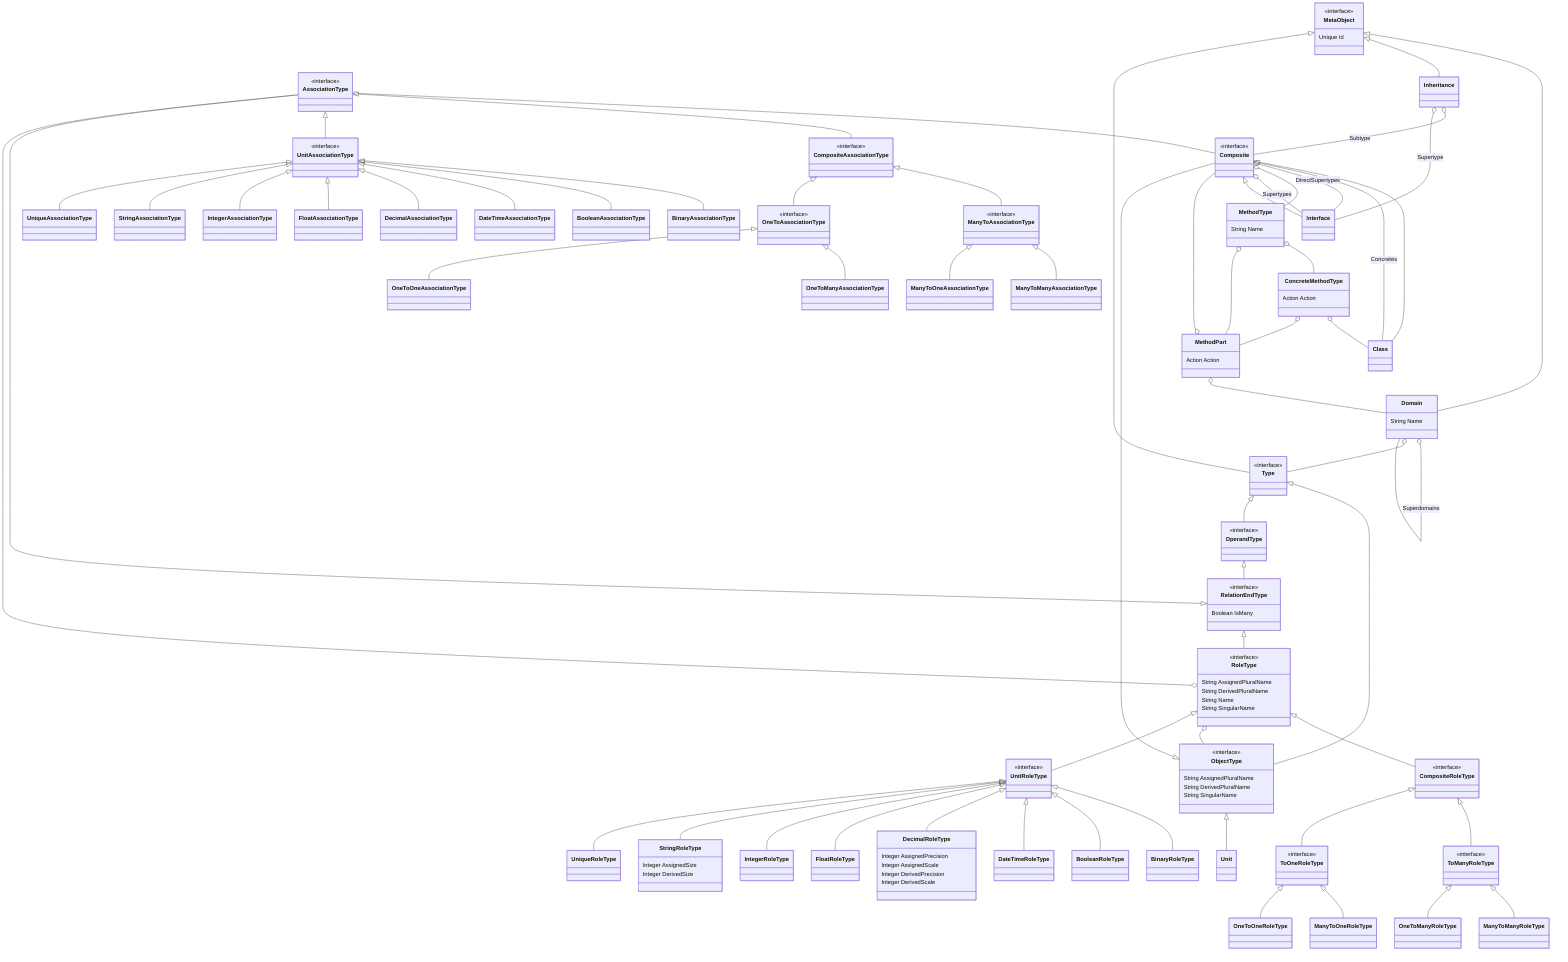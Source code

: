 classDiagram
    class AssociationType
    <<interface>> AssociationType
    RelationEndType <|-- AssociationType
    AssociationType o-- Composite
    class BinaryAssociationType
    UnitAssociationType <|-- BinaryAssociationType
    class BinaryRoleType
    UnitRoleType <|-- BinaryRoleType
    class BooleanAssociationType
    UnitAssociationType <|-- BooleanAssociationType
    class BooleanRoleType
    UnitRoleType <|-- BooleanRoleType
    class Class
    Composite <|-- Class
    class Composite
    <<interface>> Composite
    ObjectType <|-- Composite
    Composite o-- Class : Concretes
    Composite o-- Interface : DirectSupertypes
    Composite o-- MethodType
    Composite o-- Interface : Supertypes
    class CompositeAssociationType
    <<interface>> CompositeAssociationType
    AssociationType <|-- CompositeAssociationType
    class CompositeRoleType
    <<interface>> CompositeRoleType
    RoleType <|-- CompositeRoleType
    class ConcreteMethodType
    ConcreteMethodType : Action Action
    ConcreteMethodType o-- Class
    ConcreteMethodType o-- MethodPart
    class DateTimeAssociationType
    UnitAssociationType <|-- DateTimeAssociationType
    class DateTimeRoleType
    UnitRoleType <|-- DateTimeRoleType
    class DecimalAssociationType
    UnitAssociationType <|-- DecimalAssociationType
    class DecimalRoleType
    UnitRoleType <|-- DecimalRoleType
    DecimalRoleType : Integer AssignedPrecision
    DecimalRoleType : Integer AssignedScale
    DecimalRoleType : Integer DerivedPrecision
    DecimalRoleType : Integer DerivedScale
    class Domain
    MetaObject <|-- Domain
    Domain : String Name
    Domain o-- Domain : Superdomains
    Domain o-- Type
    class FloatAssociationType
    UnitAssociationType <|-- FloatAssociationType
    class FloatRoleType
    UnitRoleType <|-- FloatRoleType
    class Inheritance
    MetaObject <|-- Inheritance
    Inheritance o-- Composite : Subtype
    Inheritance o-- Interface : Supertype
    class IntegerAssociationType
    UnitAssociationType <|-- IntegerAssociationType
    class IntegerRoleType
    UnitRoleType <|-- IntegerRoleType
    class Interface
    Composite <|-- Interface
    class ManyToAssociationType
    <<interface>> ManyToAssociationType
    CompositeAssociationType <|-- ManyToAssociationType
    class ManyToManyAssociationType
    ManyToAssociationType <|-- ManyToManyAssociationType
    class ManyToManyRoleType
    ToManyRoleType <|-- ManyToManyRoleType
    class ManyToOneAssociationType
    ManyToAssociationType <|-- ManyToOneAssociationType
    class ManyToOneRoleType
    ToOneRoleType <|-- ManyToOneRoleType
    class MetaObject
    <<interface>> MetaObject
    MetaObject : Unique Id
    class MethodPart
    MethodPart : Action Action
    MethodPart o-- Composite
    MethodPart o-- Domain
    class MethodType
    MethodType o-- ConcreteMethodType
    MethodType o-- MethodPart
    MethodType : String Name
    class ObjectType
    <<interface>> ObjectType
    Type <|-- ObjectType
    ObjectType : String AssignedPluralName
    ObjectType : String DerivedPluralName
    ObjectType : String SingularName
    class OneToAssociationType
    <<interface>> OneToAssociationType
    CompositeAssociationType <|-- OneToAssociationType
    class OneToManyAssociationType
    OneToAssociationType <|-- OneToManyAssociationType
    class OneToManyRoleType
    ToManyRoleType <|-- OneToManyRoleType
    class OneToOneAssociationType
    OneToAssociationType <|-- OneToOneAssociationType
    class OneToOneRoleType
    ToOneRoleType <|-- OneToOneRoleType
    class OperandType
    <<interface>> OperandType
    Type <|-- OperandType
    class RelationEndType
    <<interface>> RelationEndType
    OperandType <|-- RelationEndType
    RelationEndType : Boolean IsMany
    class RoleType
    <<interface>> RoleType
    RelationEndType <|-- RoleType
    RoleType : String AssignedPluralName
    RoleType o-- AssociationType
    RoleType : String DerivedPluralName
    RoleType : String Name
    RoleType o-- ObjectType
    RoleType : String SingularName
    class StringAssociationType
    UnitAssociationType <|-- StringAssociationType
    class StringRoleType
    UnitRoleType <|-- StringRoleType
    StringRoleType : Integer AssignedSize
    StringRoleType : Integer DerivedSize
    class ToManyRoleType
    <<interface>> ToManyRoleType
    CompositeRoleType <|-- ToManyRoleType
    class ToOneRoleType
    <<interface>> ToOneRoleType
    CompositeRoleType <|-- ToOneRoleType
    class Type
    <<interface>> Type
    MetaObject <|-- Type
    class UniqueAssociationType
    UnitAssociationType <|-- UniqueAssociationType
    class UniqueRoleType
    UnitRoleType <|-- UniqueRoleType
    class Unit
    ObjectType <|-- Unit
    class UnitAssociationType
    <<interface>> UnitAssociationType
    AssociationType <|-- UnitAssociationType
    class UnitRoleType
    <<interface>> UnitRoleType
    RoleType <|-- UnitRoleType